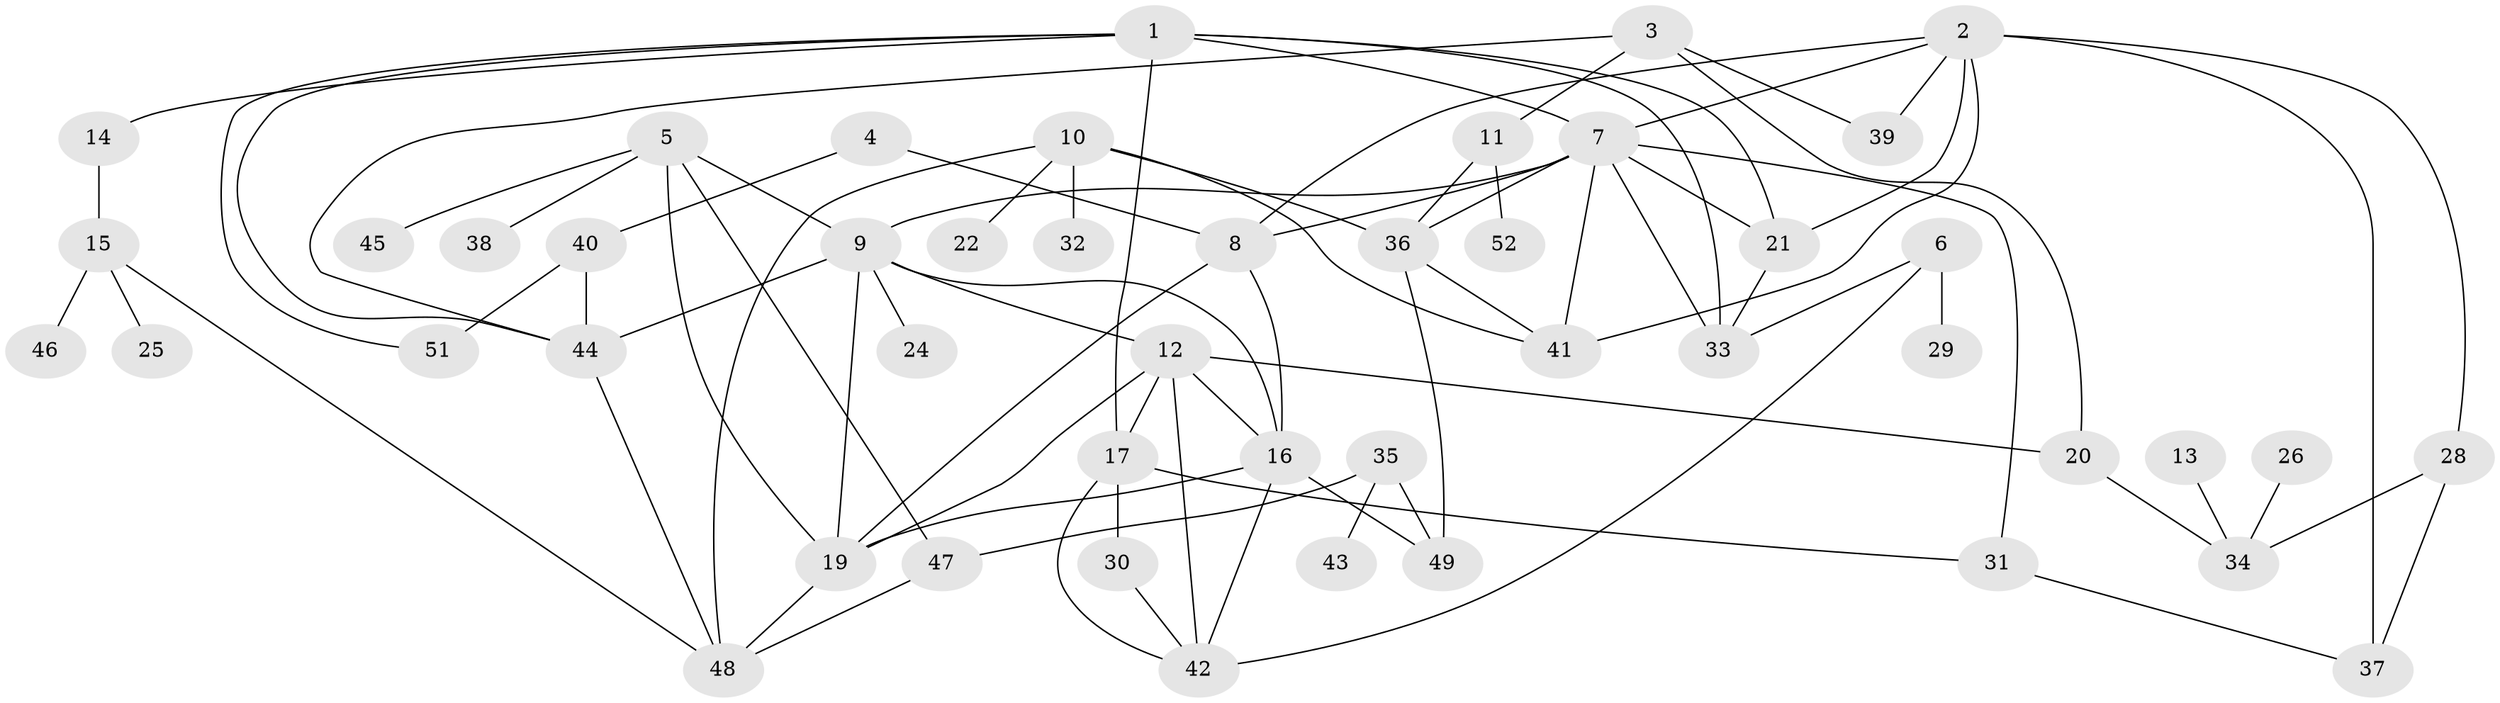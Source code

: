 // original degree distribution, {7: 0.013888888888888888, 5: 0.1527777777777778, 4: 0.16666666666666666, 2: 0.18055555555555555, 3: 0.2361111111111111, 1: 0.18055555555555555, 0: 0.05555555555555555, 6: 0.013888888888888888}
// Generated by graph-tools (version 1.1) at 2025/47/03/04/25 22:47:56]
// undirected, 48 vertices, 82 edges
graph export_dot {
  node [color=gray90,style=filled];
  1;
  2;
  3;
  4;
  5;
  6;
  7;
  8;
  9;
  10;
  11;
  12;
  13;
  14;
  15;
  16;
  17;
  19;
  20;
  21;
  22;
  24;
  25;
  26;
  28;
  29;
  30;
  31;
  32;
  33;
  34;
  35;
  36;
  37;
  38;
  39;
  40;
  41;
  42;
  43;
  44;
  45;
  46;
  47;
  48;
  49;
  51;
  52;
  1 -- 7 [weight=1.0];
  1 -- 14 [weight=1.0];
  1 -- 17 [weight=1.0];
  1 -- 21 [weight=1.0];
  1 -- 33 [weight=1.0];
  1 -- 44 [weight=1.0];
  1 -- 51 [weight=1.0];
  2 -- 7 [weight=1.0];
  2 -- 8 [weight=1.0];
  2 -- 21 [weight=1.0];
  2 -- 28 [weight=1.0];
  2 -- 37 [weight=1.0];
  2 -- 39 [weight=1.0];
  2 -- 41 [weight=1.0];
  3 -- 11 [weight=1.0];
  3 -- 20 [weight=1.0];
  3 -- 39 [weight=1.0];
  3 -- 44 [weight=1.0];
  4 -- 8 [weight=1.0];
  4 -- 40 [weight=1.0];
  5 -- 9 [weight=1.0];
  5 -- 19 [weight=1.0];
  5 -- 38 [weight=1.0];
  5 -- 45 [weight=1.0];
  5 -- 47 [weight=1.0];
  6 -- 29 [weight=1.0];
  6 -- 33 [weight=1.0];
  6 -- 42 [weight=1.0];
  7 -- 8 [weight=1.0];
  7 -- 9 [weight=1.0];
  7 -- 21 [weight=1.0];
  7 -- 31 [weight=1.0];
  7 -- 33 [weight=1.0];
  7 -- 36 [weight=1.0];
  7 -- 41 [weight=1.0];
  8 -- 16 [weight=1.0];
  8 -- 19 [weight=1.0];
  9 -- 12 [weight=1.0];
  9 -- 16 [weight=1.0];
  9 -- 19 [weight=1.0];
  9 -- 24 [weight=1.0];
  9 -- 44 [weight=1.0];
  10 -- 22 [weight=1.0];
  10 -- 32 [weight=1.0];
  10 -- 36 [weight=1.0];
  10 -- 41 [weight=1.0];
  10 -- 48 [weight=1.0];
  11 -- 36 [weight=1.0];
  11 -- 52 [weight=1.0];
  12 -- 16 [weight=1.0];
  12 -- 17 [weight=1.0];
  12 -- 19 [weight=1.0];
  12 -- 20 [weight=1.0];
  12 -- 42 [weight=1.0];
  13 -- 34 [weight=1.0];
  14 -- 15 [weight=1.0];
  15 -- 25 [weight=1.0];
  15 -- 46 [weight=1.0];
  15 -- 48 [weight=1.0];
  16 -- 19 [weight=1.0];
  16 -- 42 [weight=1.0];
  16 -- 49 [weight=2.0];
  17 -- 30 [weight=1.0];
  17 -- 31 [weight=1.0];
  17 -- 42 [weight=1.0];
  19 -- 48 [weight=1.0];
  20 -- 34 [weight=1.0];
  21 -- 33 [weight=1.0];
  26 -- 34 [weight=1.0];
  28 -- 34 [weight=1.0];
  28 -- 37 [weight=1.0];
  30 -- 42 [weight=1.0];
  31 -- 37 [weight=1.0];
  35 -- 43 [weight=1.0];
  35 -- 47 [weight=1.0];
  35 -- 49 [weight=1.0];
  36 -- 41 [weight=1.0];
  36 -- 49 [weight=1.0];
  40 -- 44 [weight=1.0];
  40 -- 51 [weight=1.0];
  44 -- 48 [weight=1.0];
  47 -- 48 [weight=1.0];
}

